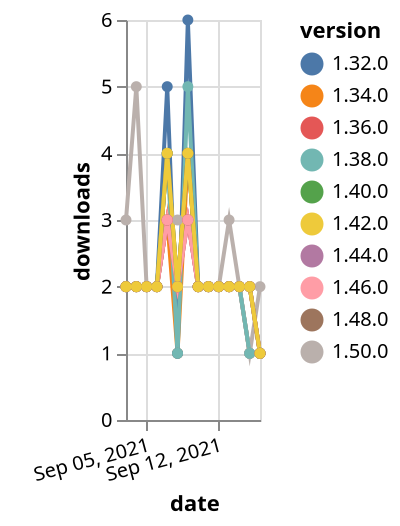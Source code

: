 {"$schema": "https://vega.github.io/schema/vega-lite/v5.json", "description": "A simple bar chart with embedded data.", "data": {"values": [{"date": "2021-09-03", "total": 2580, "delta": 2, "version": "1.34.0"}, {"date": "2021-09-04", "total": 2582, "delta": 2, "version": "1.34.0"}, {"date": "2021-09-05", "total": 2584, "delta": 2, "version": "1.34.0"}, {"date": "2021-09-06", "total": 2586, "delta": 2, "version": "1.34.0"}, {"date": "2021-09-07", "total": 2589, "delta": 3, "version": "1.34.0"}, {"date": "2021-09-08", "total": 2590, "delta": 1, "version": "1.34.0"}, {"date": "2021-09-09", "total": 2594, "delta": 4, "version": "1.34.0"}, {"date": "2021-09-10", "total": 2596, "delta": 2, "version": "1.34.0"}, {"date": "2021-09-11", "total": 2598, "delta": 2, "version": "1.34.0"}, {"date": "2021-09-12", "total": 2600, "delta": 2, "version": "1.34.0"}, {"date": "2021-09-13", "total": 2602, "delta": 2, "version": "1.34.0"}, {"date": "2021-09-14", "total": 2604, "delta": 2, "version": "1.34.0"}, {"date": "2021-09-15", "total": 2605, "delta": 1, "version": "1.34.0"}, {"date": "2021-09-16", "total": 2606, "delta": 1, "version": "1.34.0"}, {"date": "2021-09-03", "total": 4530, "delta": 2, "version": "1.32.0"}, {"date": "2021-09-04", "total": 4532, "delta": 2, "version": "1.32.0"}, {"date": "2021-09-05", "total": 4534, "delta": 2, "version": "1.32.0"}, {"date": "2021-09-06", "total": 4536, "delta": 2, "version": "1.32.0"}, {"date": "2021-09-07", "total": 4541, "delta": 5, "version": "1.32.0"}, {"date": "2021-09-08", "total": 4542, "delta": 1, "version": "1.32.0"}, {"date": "2021-09-09", "total": 4548, "delta": 6, "version": "1.32.0"}, {"date": "2021-09-10", "total": 4550, "delta": 2, "version": "1.32.0"}, {"date": "2021-09-11", "total": 4552, "delta": 2, "version": "1.32.0"}, {"date": "2021-09-12", "total": 4554, "delta": 2, "version": "1.32.0"}, {"date": "2021-09-13", "total": 4556, "delta": 2, "version": "1.32.0"}, {"date": "2021-09-14", "total": 4558, "delta": 2, "version": "1.32.0"}, {"date": "2021-09-15", "total": 4559, "delta": 1, "version": "1.32.0"}, {"date": "2021-09-16", "total": 4560, "delta": 1, "version": "1.32.0"}, {"date": "2021-09-03", "total": 246, "delta": 3, "version": "1.50.0"}, {"date": "2021-09-04", "total": 251, "delta": 5, "version": "1.50.0"}, {"date": "2021-09-05", "total": 253, "delta": 2, "version": "1.50.0"}, {"date": "2021-09-06", "total": 255, "delta": 2, "version": "1.50.0"}, {"date": "2021-09-07", "total": 258, "delta": 3, "version": "1.50.0"}, {"date": "2021-09-08", "total": 261, "delta": 3, "version": "1.50.0"}, {"date": "2021-09-09", "total": 264, "delta": 3, "version": "1.50.0"}, {"date": "2021-09-10", "total": 266, "delta": 2, "version": "1.50.0"}, {"date": "2021-09-11", "total": 268, "delta": 2, "version": "1.50.0"}, {"date": "2021-09-12", "total": 270, "delta": 2, "version": "1.50.0"}, {"date": "2021-09-13", "total": 273, "delta": 3, "version": "1.50.0"}, {"date": "2021-09-14", "total": 275, "delta": 2, "version": "1.50.0"}, {"date": "2021-09-15", "total": 276, "delta": 1, "version": "1.50.0"}, {"date": "2021-09-16", "total": 278, "delta": 2, "version": "1.50.0"}, {"date": "2021-09-03", "total": 1485, "delta": 2, "version": "1.44.0"}, {"date": "2021-09-04", "total": 1487, "delta": 2, "version": "1.44.0"}, {"date": "2021-09-05", "total": 1489, "delta": 2, "version": "1.44.0"}, {"date": "2021-09-06", "total": 1491, "delta": 2, "version": "1.44.0"}, {"date": "2021-09-07", "total": 1494, "delta": 3, "version": "1.44.0"}, {"date": "2021-09-08", "total": 1496, "delta": 2, "version": "1.44.0"}, {"date": "2021-09-09", "total": 1499, "delta": 3, "version": "1.44.0"}, {"date": "2021-09-10", "total": 1501, "delta": 2, "version": "1.44.0"}, {"date": "2021-09-11", "total": 1503, "delta": 2, "version": "1.44.0"}, {"date": "2021-09-12", "total": 1505, "delta": 2, "version": "1.44.0"}, {"date": "2021-09-13", "total": 1507, "delta": 2, "version": "1.44.0"}, {"date": "2021-09-14", "total": 1509, "delta": 2, "version": "1.44.0"}, {"date": "2021-09-15", "total": 1511, "delta": 2, "version": "1.44.0"}, {"date": "2021-09-16", "total": 1512, "delta": 1, "version": "1.44.0"}, {"date": "2021-09-03", "total": 2494, "delta": 2, "version": "1.38.0"}, {"date": "2021-09-04", "total": 2496, "delta": 2, "version": "1.38.0"}, {"date": "2021-09-05", "total": 2498, "delta": 2, "version": "1.38.0"}, {"date": "2021-09-06", "total": 2500, "delta": 2, "version": "1.38.0"}, {"date": "2021-09-07", "total": 2504, "delta": 4, "version": "1.38.0"}, {"date": "2021-09-08", "total": 2505, "delta": 1, "version": "1.38.0"}, {"date": "2021-09-09", "total": 2510, "delta": 5, "version": "1.38.0"}, {"date": "2021-09-10", "total": 2512, "delta": 2, "version": "1.38.0"}, {"date": "2021-09-11", "total": 2514, "delta": 2, "version": "1.38.0"}, {"date": "2021-09-12", "total": 2516, "delta": 2, "version": "1.38.0"}, {"date": "2021-09-13", "total": 2518, "delta": 2, "version": "1.38.0"}, {"date": "2021-09-14", "total": 2520, "delta": 2, "version": "1.38.0"}, {"date": "2021-09-15", "total": 2521, "delta": 1, "version": "1.38.0"}, {"date": "2021-09-16", "total": 2522, "delta": 1, "version": "1.38.0"}, {"date": "2021-09-03", "total": 3973, "delta": 2, "version": "1.36.0"}, {"date": "2021-09-04", "total": 3975, "delta": 2, "version": "1.36.0"}, {"date": "2021-09-05", "total": 3977, "delta": 2, "version": "1.36.0"}, {"date": "2021-09-06", "total": 3979, "delta": 2, "version": "1.36.0"}, {"date": "2021-09-07", "total": 3982, "delta": 3, "version": "1.36.0"}, {"date": "2021-09-08", "total": 3984, "delta": 2, "version": "1.36.0"}, {"date": "2021-09-09", "total": 3987, "delta": 3, "version": "1.36.0"}, {"date": "2021-09-10", "total": 3989, "delta": 2, "version": "1.36.0"}, {"date": "2021-09-11", "total": 3991, "delta": 2, "version": "1.36.0"}, {"date": "2021-09-12", "total": 3993, "delta": 2, "version": "1.36.0"}, {"date": "2021-09-13", "total": 3995, "delta": 2, "version": "1.36.0"}, {"date": "2021-09-14", "total": 3997, "delta": 2, "version": "1.36.0"}, {"date": "2021-09-15", "total": 3999, "delta": 2, "version": "1.36.0"}, {"date": "2021-09-16", "total": 4000, "delta": 1, "version": "1.36.0"}, {"date": "2021-09-03", "total": 2318, "delta": 2, "version": "1.40.0"}, {"date": "2021-09-04", "total": 2320, "delta": 2, "version": "1.40.0"}, {"date": "2021-09-05", "total": 2322, "delta": 2, "version": "1.40.0"}, {"date": "2021-09-06", "total": 2324, "delta": 2, "version": "1.40.0"}, {"date": "2021-09-07", "total": 2328, "delta": 4, "version": "1.40.0"}, {"date": "2021-09-08", "total": 2330, "delta": 2, "version": "1.40.0"}, {"date": "2021-09-09", "total": 2334, "delta": 4, "version": "1.40.0"}, {"date": "2021-09-10", "total": 2336, "delta": 2, "version": "1.40.0"}, {"date": "2021-09-11", "total": 2338, "delta": 2, "version": "1.40.0"}, {"date": "2021-09-12", "total": 2340, "delta": 2, "version": "1.40.0"}, {"date": "2021-09-13", "total": 2342, "delta": 2, "version": "1.40.0"}, {"date": "2021-09-14", "total": 2344, "delta": 2, "version": "1.40.0"}, {"date": "2021-09-15", "total": 2346, "delta": 2, "version": "1.40.0"}, {"date": "2021-09-16", "total": 2347, "delta": 1, "version": "1.40.0"}, {"date": "2021-09-03", "total": 1014, "delta": 2, "version": "1.46.0"}, {"date": "2021-09-04", "total": 1016, "delta": 2, "version": "1.46.0"}, {"date": "2021-09-05", "total": 1018, "delta": 2, "version": "1.46.0"}, {"date": "2021-09-06", "total": 1020, "delta": 2, "version": "1.46.0"}, {"date": "2021-09-07", "total": 1023, "delta": 3, "version": "1.46.0"}, {"date": "2021-09-08", "total": 1025, "delta": 2, "version": "1.46.0"}, {"date": "2021-09-09", "total": 1028, "delta": 3, "version": "1.46.0"}, {"date": "2021-09-10", "total": 1030, "delta": 2, "version": "1.46.0"}, {"date": "2021-09-11", "total": 1032, "delta": 2, "version": "1.46.0"}, {"date": "2021-09-12", "total": 1034, "delta": 2, "version": "1.46.0"}, {"date": "2021-09-13", "total": 1036, "delta": 2, "version": "1.46.0"}, {"date": "2021-09-14", "total": 1038, "delta": 2, "version": "1.46.0"}, {"date": "2021-09-15", "total": 1040, "delta": 2, "version": "1.46.0"}, {"date": "2021-09-16", "total": 1041, "delta": 1, "version": "1.46.0"}, {"date": "2021-09-03", "total": 735, "delta": 2, "version": "1.48.0"}, {"date": "2021-09-04", "total": 737, "delta": 2, "version": "1.48.0"}, {"date": "2021-09-05", "total": 739, "delta": 2, "version": "1.48.0"}, {"date": "2021-09-06", "total": 741, "delta": 2, "version": "1.48.0"}, {"date": "2021-09-07", "total": 745, "delta": 4, "version": "1.48.0"}, {"date": "2021-09-08", "total": 747, "delta": 2, "version": "1.48.0"}, {"date": "2021-09-09", "total": 751, "delta": 4, "version": "1.48.0"}, {"date": "2021-09-10", "total": 753, "delta": 2, "version": "1.48.0"}, {"date": "2021-09-11", "total": 755, "delta": 2, "version": "1.48.0"}, {"date": "2021-09-12", "total": 757, "delta": 2, "version": "1.48.0"}, {"date": "2021-09-13", "total": 759, "delta": 2, "version": "1.48.0"}, {"date": "2021-09-14", "total": 761, "delta": 2, "version": "1.48.0"}, {"date": "2021-09-15", "total": 763, "delta": 2, "version": "1.48.0"}, {"date": "2021-09-16", "total": 764, "delta": 1, "version": "1.48.0"}, {"date": "2021-09-03", "total": 1972, "delta": 2, "version": "1.42.0"}, {"date": "2021-09-04", "total": 1974, "delta": 2, "version": "1.42.0"}, {"date": "2021-09-05", "total": 1976, "delta": 2, "version": "1.42.0"}, {"date": "2021-09-06", "total": 1978, "delta": 2, "version": "1.42.0"}, {"date": "2021-09-07", "total": 1982, "delta": 4, "version": "1.42.0"}, {"date": "2021-09-08", "total": 1984, "delta": 2, "version": "1.42.0"}, {"date": "2021-09-09", "total": 1988, "delta": 4, "version": "1.42.0"}, {"date": "2021-09-10", "total": 1990, "delta": 2, "version": "1.42.0"}, {"date": "2021-09-11", "total": 1992, "delta": 2, "version": "1.42.0"}, {"date": "2021-09-12", "total": 1994, "delta": 2, "version": "1.42.0"}, {"date": "2021-09-13", "total": 1996, "delta": 2, "version": "1.42.0"}, {"date": "2021-09-14", "total": 1998, "delta": 2, "version": "1.42.0"}, {"date": "2021-09-15", "total": 2000, "delta": 2, "version": "1.42.0"}, {"date": "2021-09-16", "total": 2001, "delta": 1, "version": "1.42.0"}]}, "width": "container", "mark": {"type": "line", "point": {"filled": true}}, "encoding": {"x": {"field": "date", "type": "temporal", "timeUnit": "yearmonthdate", "title": "date", "axis": {"labelAngle": -15}}, "y": {"field": "delta", "type": "quantitative", "title": "downloads"}, "color": {"field": "version", "type": "nominal"}, "tooltip": {"field": "delta"}}}